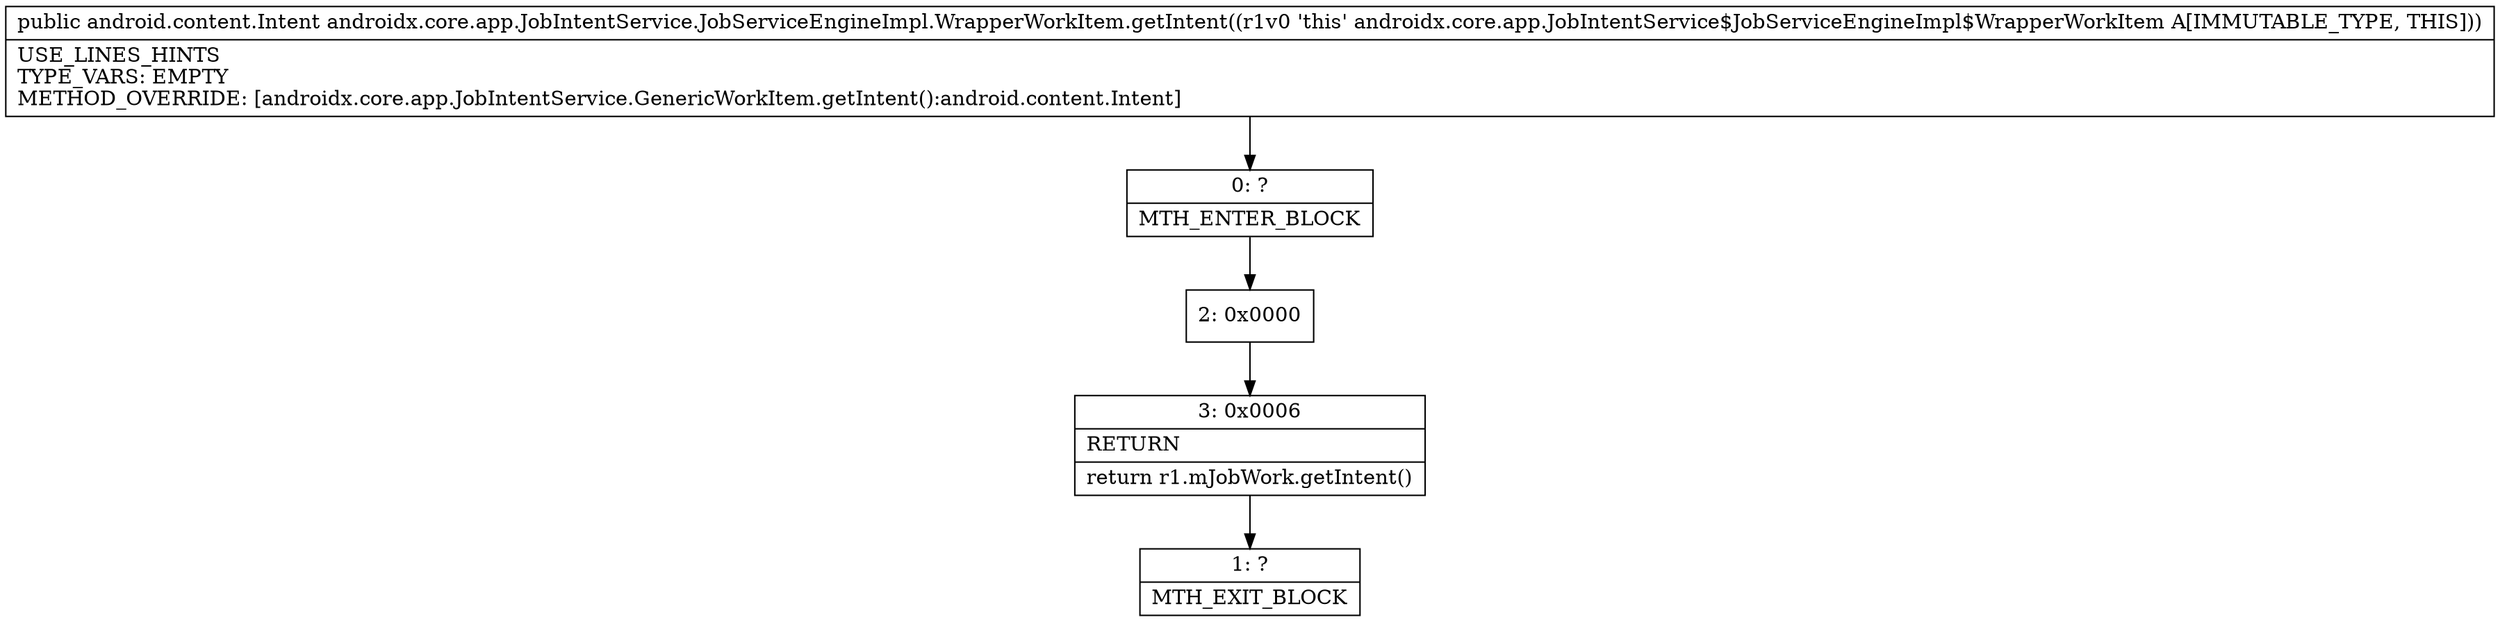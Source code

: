 digraph "CFG forandroidx.core.app.JobIntentService.JobServiceEngineImpl.WrapperWorkItem.getIntent()Landroid\/content\/Intent;" {
Node_0 [shape=record,label="{0\:\ ?|MTH_ENTER_BLOCK\l}"];
Node_2 [shape=record,label="{2\:\ 0x0000}"];
Node_3 [shape=record,label="{3\:\ 0x0006|RETURN\l|return r1.mJobWork.getIntent()\l}"];
Node_1 [shape=record,label="{1\:\ ?|MTH_EXIT_BLOCK\l}"];
MethodNode[shape=record,label="{public android.content.Intent androidx.core.app.JobIntentService.JobServiceEngineImpl.WrapperWorkItem.getIntent((r1v0 'this' androidx.core.app.JobIntentService$JobServiceEngineImpl$WrapperWorkItem A[IMMUTABLE_TYPE, THIS]))  | USE_LINES_HINTS\lTYPE_VARS: EMPTY\lMETHOD_OVERRIDE: [androidx.core.app.JobIntentService.GenericWorkItem.getIntent():android.content.Intent]\l}"];
MethodNode -> Node_0;Node_0 -> Node_2;
Node_2 -> Node_3;
Node_3 -> Node_1;
}

